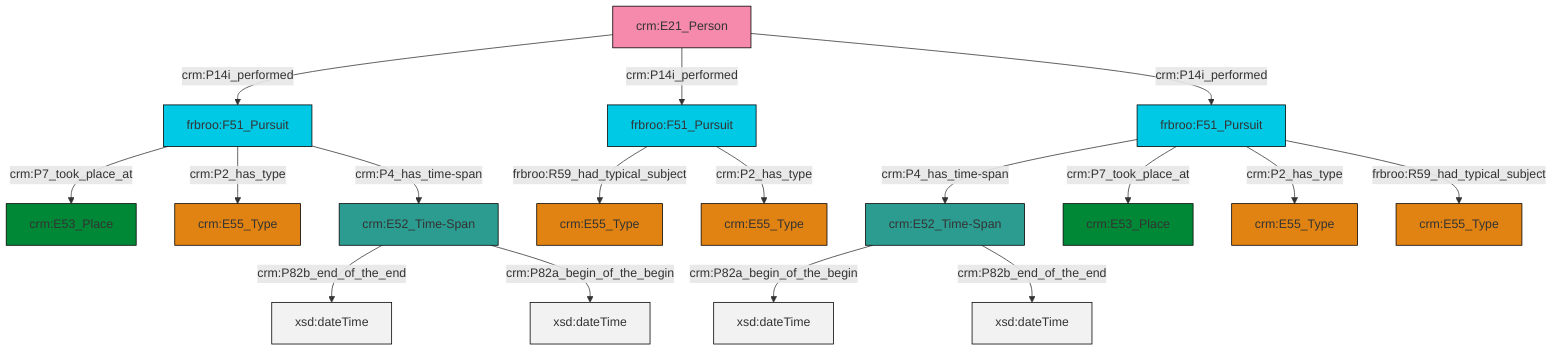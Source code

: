 graph TD
classDef Literal fill:#f2f2f2,stroke:#000000;
classDef CRM_Entity fill:#FFFFFF,stroke:#000000;
classDef Temporal_Entity fill:#00C9E6, stroke:#000000;
classDef Type fill:#E18312, stroke:#000000;
classDef Time-Span fill:#2C9C91, stroke:#000000;
classDef Appellation fill:#FFEB7F, stroke:#000000;
classDef Place fill:#008836, stroke:#000000;
classDef Persistent_Item fill:#B266B2, stroke:#000000;
classDef Conceptual_Object fill:#FFD700, stroke:#000000;
classDef Physical_Thing fill:#D2B48C, stroke:#000000;
classDef Actor fill:#f58aad, stroke:#000000;
classDef PC_Classes fill:#4ce600, stroke:#000000;
classDef Multi fill:#cccccc,stroke:#000000;

0["frbroo:F51_Pursuit"]:::Temporal_Entity -->|crm:P7_took_place_at| 1["crm:E53_Place"]:::Place
2["frbroo:F51_Pursuit"]:::Temporal_Entity -->|crm:P4_has_time-span| 3["crm:E52_Time-Span"]:::Time-Span
2["frbroo:F51_Pursuit"]:::Temporal_Entity -->|crm:P7_took_place_at| 6["crm:E53_Place"]:::Place
0["frbroo:F51_Pursuit"]:::Temporal_Entity -->|crm:P2_has_type| 9["crm:E55_Type"]:::Type
3["crm:E52_Time-Span"]:::Time-Span -->|crm:P82a_begin_of_the_begin| 12[xsd:dateTime]:::Literal
7["crm:E52_Time-Span"]:::Time-Span -->|crm:P82b_end_of_the_end| 13[xsd:dateTime]:::Literal
10["crm:E21_Person"]:::Actor -->|crm:P14i_performed| 0["frbroo:F51_Pursuit"]:::Temporal_Entity
10["crm:E21_Person"]:::Actor -->|crm:P14i_performed| 17["frbroo:F51_Pursuit"]:::Temporal_Entity
10["crm:E21_Person"]:::Actor -->|crm:P14i_performed| 2["frbroo:F51_Pursuit"]:::Temporal_Entity
0["frbroo:F51_Pursuit"]:::Temporal_Entity -->|crm:P4_has_time-span| 7["crm:E52_Time-Span"]:::Time-Span
17["frbroo:F51_Pursuit"]:::Temporal_Entity -->|frbroo:R59_had_typical_subject| 22["crm:E55_Type"]:::Type
17["frbroo:F51_Pursuit"]:::Temporal_Entity -->|crm:P2_has_type| 24["crm:E55_Type"]:::Type
2["frbroo:F51_Pursuit"]:::Temporal_Entity -->|crm:P2_has_type| 18["crm:E55_Type"]:::Type
2["frbroo:F51_Pursuit"]:::Temporal_Entity -->|frbroo:R59_had_typical_subject| 15["crm:E55_Type"]:::Type
7["crm:E52_Time-Span"]:::Time-Span -->|crm:P82a_begin_of_the_begin| 30[xsd:dateTime]:::Literal
3["crm:E52_Time-Span"]:::Time-Span -->|crm:P82b_end_of_the_end| 32[xsd:dateTime]:::Literal